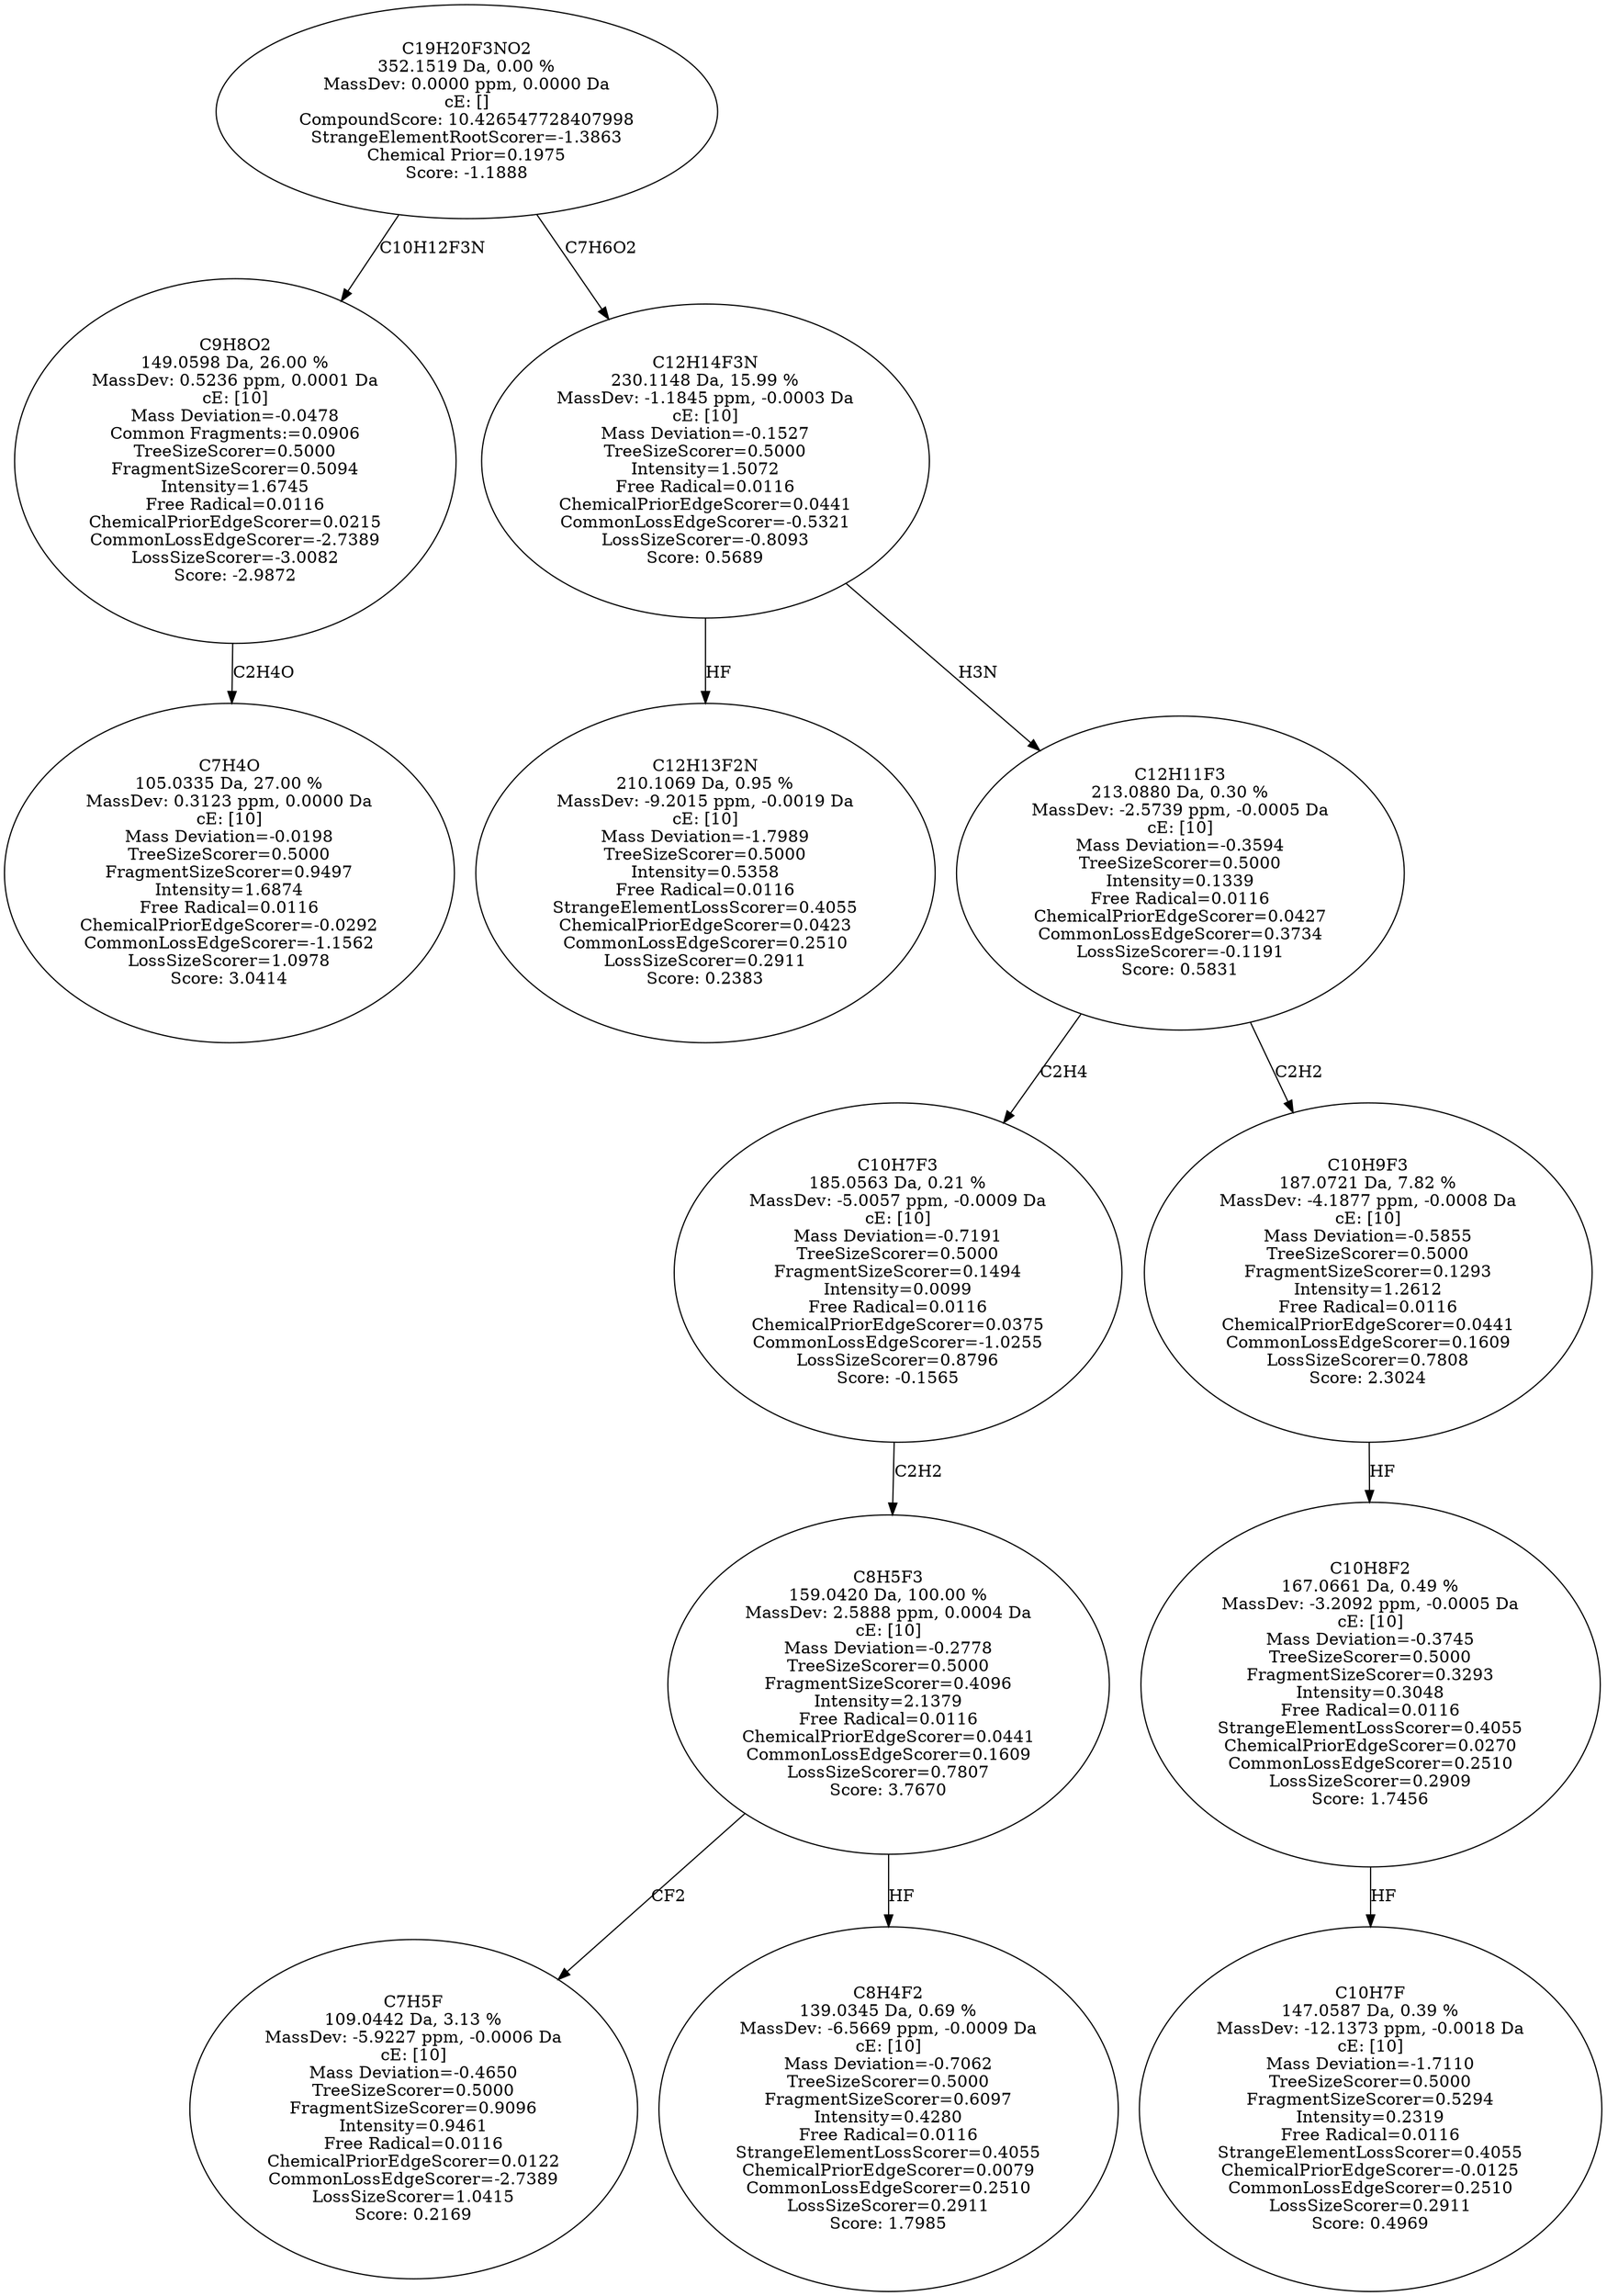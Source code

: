strict digraph {
v1 [label="C7H4O\n105.0335 Da, 27.00 %\nMassDev: 0.3123 ppm, 0.0000 Da\ncE: [10]\nMass Deviation=-0.0198\nTreeSizeScorer=0.5000\nFragmentSizeScorer=0.9497\nIntensity=1.6874\nFree Radical=0.0116\nChemicalPriorEdgeScorer=-0.0292\nCommonLossEdgeScorer=-1.1562\nLossSizeScorer=1.0978\nScore: 3.0414"];
v2 [label="C9H8O2\n149.0598 Da, 26.00 %\nMassDev: 0.5236 ppm, 0.0001 Da\ncE: [10]\nMass Deviation=-0.0478\nCommon Fragments:=0.0906\nTreeSizeScorer=0.5000\nFragmentSizeScorer=0.5094\nIntensity=1.6745\nFree Radical=0.0116\nChemicalPriorEdgeScorer=0.0215\nCommonLossEdgeScorer=-2.7389\nLossSizeScorer=-3.0082\nScore: -2.9872"];
v3 [label="C12H13F2N\n210.1069 Da, 0.95 %\nMassDev: -9.2015 ppm, -0.0019 Da\ncE: [10]\nMass Deviation=-1.7989\nTreeSizeScorer=0.5000\nIntensity=0.5358\nFree Radical=0.0116\nStrangeElementLossScorer=0.4055\nChemicalPriorEdgeScorer=0.0423\nCommonLossEdgeScorer=0.2510\nLossSizeScorer=0.2911\nScore: 0.2383"];
v4 [label="C7H5F\n109.0442 Da, 3.13 %\nMassDev: -5.9227 ppm, -0.0006 Da\ncE: [10]\nMass Deviation=-0.4650\nTreeSizeScorer=0.5000\nFragmentSizeScorer=0.9096\nIntensity=0.9461\nFree Radical=0.0116\nChemicalPriorEdgeScorer=0.0122\nCommonLossEdgeScorer=-2.7389\nLossSizeScorer=1.0415\nScore: 0.2169"];
v5 [label="C8H4F2\n139.0345 Da, 0.69 %\nMassDev: -6.5669 ppm, -0.0009 Da\ncE: [10]\nMass Deviation=-0.7062\nTreeSizeScorer=0.5000\nFragmentSizeScorer=0.6097\nIntensity=0.4280\nFree Radical=0.0116\nStrangeElementLossScorer=0.4055\nChemicalPriorEdgeScorer=0.0079\nCommonLossEdgeScorer=0.2510\nLossSizeScorer=0.2911\nScore: 1.7985"];
v6 [label="C8H5F3\n159.0420 Da, 100.00 %\nMassDev: 2.5888 ppm, 0.0004 Da\ncE: [10]\nMass Deviation=-0.2778\nTreeSizeScorer=0.5000\nFragmentSizeScorer=0.4096\nIntensity=2.1379\nFree Radical=0.0116\nChemicalPriorEdgeScorer=0.0441\nCommonLossEdgeScorer=0.1609\nLossSizeScorer=0.7807\nScore: 3.7670"];
v7 [label="C10H7F3\n185.0563 Da, 0.21 %\nMassDev: -5.0057 ppm, -0.0009 Da\ncE: [10]\nMass Deviation=-0.7191\nTreeSizeScorer=0.5000\nFragmentSizeScorer=0.1494\nIntensity=0.0099\nFree Radical=0.0116\nChemicalPriorEdgeScorer=0.0375\nCommonLossEdgeScorer=-1.0255\nLossSizeScorer=0.8796\nScore: -0.1565"];
v8 [label="C10H7F\n147.0587 Da, 0.39 %\nMassDev: -12.1373 ppm, -0.0018 Da\ncE: [10]\nMass Deviation=-1.7110\nTreeSizeScorer=0.5000\nFragmentSizeScorer=0.5294\nIntensity=0.2319\nFree Radical=0.0116\nStrangeElementLossScorer=0.4055\nChemicalPriorEdgeScorer=-0.0125\nCommonLossEdgeScorer=0.2510\nLossSizeScorer=0.2911\nScore: 0.4969"];
v9 [label="C10H8F2\n167.0661 Da, 0.49 %\nMassDev: -3.2092 ppm, -0.0005 Da\ncE: [10]\nMass Deviation=-0.3745\nTreeSizeScorer=0.5000\nFragmentSizeScorer=0.3293\nIntensity=0.3048\nFree Radical=0.0116\nStrangeElementLossScorer=0.4055\nChemicalPriorEdgeScorer=0.0270\nCommonLossEdgeScorer=0.2510\nLossSizeScorer=0.2909\nScore: 1.7456"];
v10 [label="C10H9F3\n187.0721 Da, 7.82 %\nMassDev: -4.1877 ppm, -0.0008 Da\ncE: [10]\nMass Deviation=-0.5855\nTreeSizeScorer=0.5000\nFragmentSizeScorer=0.1293\nIntensity=1.2612\nFree Radical=0.0116\nChemicalPriorEdgeScorer=0.0441\nCommonLossEdgeScorer=0.1609\nLossSizeScorer=0.7808\nScore: 2.3024"];
v11 [label="C12H11F3\n213.0880 Da, 0.30 %\nMassDev: -2.5739 ppm, -0.0005 Da\ncE: [10]\nMass Deviation=-0.3594\nTreeSizeScorer=0.5000\nIntensity=0.1339\nFree Radical=0.0116\nChemicalPriorEdgeScorer=0.0427\nCommonLossEdgeScorer=0.3734\nLossSizeScorer=-0.1191\nScore: 0.5831"];
v12 [label="C12H14F3N\n230.1148 Da, 15.99 %\nMassDev: -1.1845 ppm, -0.0003 Da\ncE: [10]\nMass Deviation=-0.1527\nTreeSizeScorer=0.5000\nIntensity=1.5072\nFree Radical=0.0116\nChemicalPriorEdgeScorer=0.0441\nCommonLossEdgeScorer=-0.5321\nLossSizeScorer=-0.8093\nScore: 0.5689"];
v13 [label="C19H20F3NO2\n352.1519 Da, 0.00 %\nMassDev: 0.0000 ppm, 0.0000 Da\ncE: []\nCompoundScore: 10.426547728407998\nStrangeElementRootScorer=-1.3863\nChemical Prior=0.1975\nScore: -1.1888"];
v2 -> v1 [label="C2H4O"];
v13 -> v2 [label="C10H12F3N"];
v12 -> v3 [label="HF"];
v6 -> v4 [label="CF2"];
v6 -> v5 [label="HF"];
v7 -> v6 [label="C2H2"];
v11 -> v7 [label="C2H4"];
v9 -> v8 [label="HF"];
v10 -> v9 [label="HF"];
v11 -> v10 [label="C2H2"];
v12 -> v11 [label="H3N"];
v13 -> v12 [label="C7H6O2"];
}